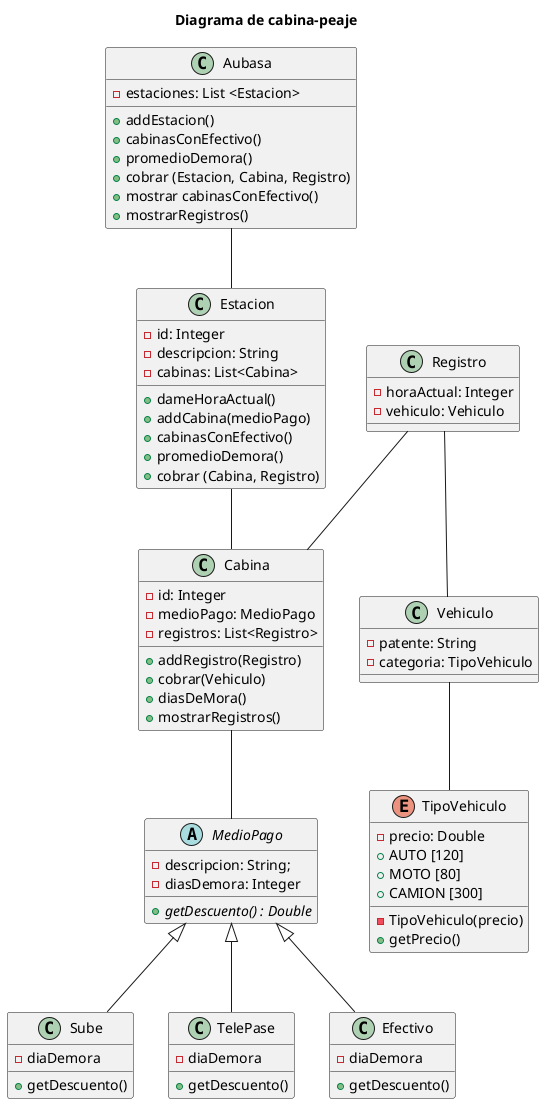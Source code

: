 @startuml

title: Diagrama de cabina-peaje


class Aubasa{
	- estaciones: List <Estacion>
	
	+ addEstacion()
	+ cabinasConEfectivo()
	+ promedioDemora()
	+ cobrar (Estacion, Cabina, Registro)
	
	
	+ mostrar cabinasConEfectivo()
	+ mostrarRegistros()
}

class Estacion {
	- id: Integer
	- descripcion: String
	- cabinas: List<Cabina>
	+ dameHoraActual()
	+ addCabina(medioPago)
	+ cabinasConEfectivo()
	+ promedioDemora()
	+ cobrar (Cabina, Registro)
}

class Cabina {
	- id: Integer
	- medioPago: MedioPago
	- registros: List<Registro>
	+ addRegistro(Registro)
	+ cobrar(Vehiculo)
	+ diasDeMora()
	+ mostrarRegistros()
}

class Registro {
	- horaActual: Integer
	- vehiculo: Vehiculo
}

abstract class MedioPago {
	- descripcion: String;
	- diasDemora: Integer
	+ {abstract} getDescuento() : Double
}

class Sube {
	- diaDemora
	+ getDescuento()
}

class TelePase {
	- diaDemora
	+ getDescuento()
}

class Efectivo {
	- diaDemora
	+ getDescuento()
}

class Vehiculo {
	- patente: String
	- categoria: TipoVehiculo
}

enum TipoVehiculo {
	- precio: Double
	+ AUTO [120]
	+ MOTO [80]
	+ CAMION [300]
	- TipoVehiculo(precio)
	+ getPrecio()
}

Aubasa -- Estacion
Estacion -- Cabina
Cabina -- MedioPago
Registro -- Cabina
Registro -- Vehiculo
Vehiculo -- TipoVehiculo
MedioPago <|-- Sube
MedioPago <|-- TelePase
MedioPago <|-- Efectivo






@enduml